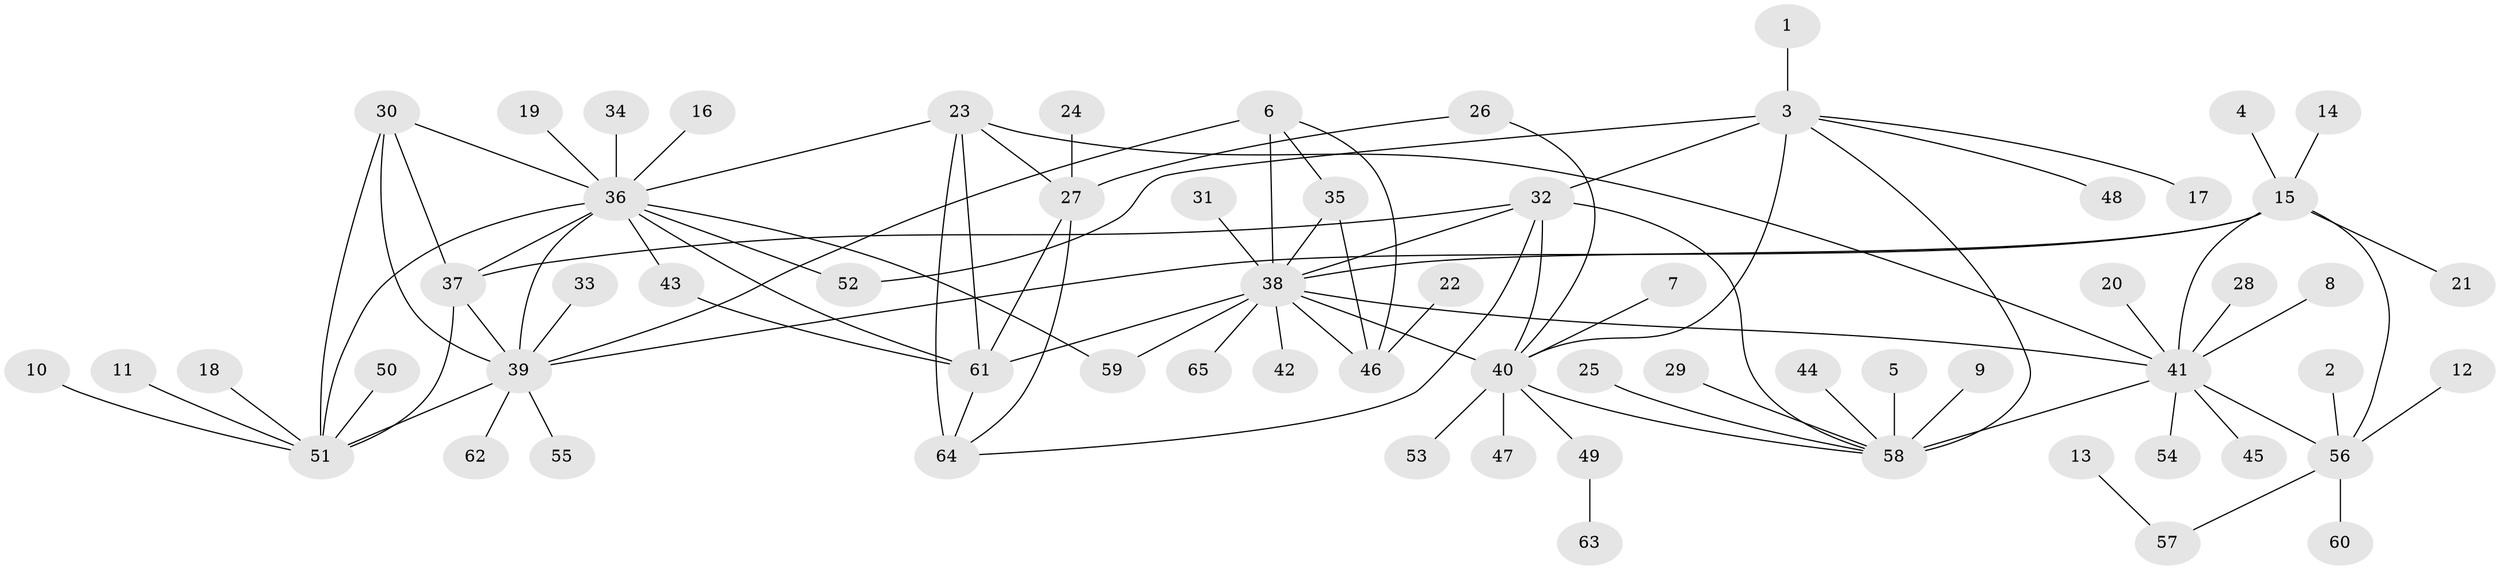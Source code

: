 // original degree distribution, {7: 0.05384615384615385, 8: 0.038461538461538464, 11: 0.015384615384615385, 9: 0.03076923076923077, 10: 0.023076923076923078, 5: 0.007692307692307693, 6: 0.038461538461538464, 13: 0.015384615384615385, 12: 0.007692307692307693, 2: 0.14615384615384616, 4: 0.007692307692307693, 1: 0.5692307692307692, 3: 0.046153846153846156}
// Generated by graph-tools (version 1.1) at 2025/50/03/09/25 03:50:40]
// undirected, 65 vertices, 93 edges
graph export_dot {
graph [start="1"]
  node [color=gray90,style=filled];
  1;
  2;
  3;
  4;
  5;
  6;
  7;
  8;
  9;
  10;
  11;
  12;
  13;
  14;
  15;
  16;
  17;
  18;
  19;
  20;
  21;
  22;
  23;
  24;
  25;
  26;
  27;
  28;
  29;
  30;
  31;
  32;
  33;
  34;
  35;
  36;
  37;
  38;
  39;
  40;
  41;
  42;
  43;
  44;
  45;
  46;
  47;
  48;
  49;
  50;
  51;
  52;
  53;
  54;
  55;
  56;
  57;
  58;
  59;
  60;
  61;
  62;
  63;
  64;
  65;
  1 -- 3 [weight=1.0];
  2 -- 56 [weight=1.0];
  3 -- 17 [weight=1.0];
  3 -- 32 [weight=3.0];
  3 -- 40 [weight=3.0];
  3 -- 48 [weight=1.0];
  3 -- 52 [weight=1.0];
  3 -- 58 [weight=3.0];
  4 -- 15 [weight=1.0];
  5 -- 58 [weight=1.0];
  6 -- 35 [weight=1.0];
  6 -- 38 [weight=3.0];
  6 -- 39 [weight=1.0];
  6 -- 46 [weight=1.0];
  7 -- 40 [weight=1.0];
  8 -- 41 [weight=1.0];
  9 -- 58 [weight=1.0];
  10 -- 51 [weight=1.0];
  11 -- 51 [weight=1.0];
  12 -- 56 [weight=1.0];
  13 -- 57 [weight=1.0];
  14 -- 15 [weight=1.0];
  15 -- 21 [weight=1.0];
  15 -- 38 [weight=1.0];
  15 -- 39 [weight=1.0];
  15 -- 41 [weight=4.0];
  15 -- 56 [weight=4.0];
  16 -- 36 [weight=1.0];
  18 -- 51 [weight=1.0];
  19 -- 36 [weight=1.0];
  20 -- 41 [weight=1.0];
  22 -- 46 [weight=1.0];
  23 -- 27 [weight=3.0];
  23 -- 36 [weight=1.0];
  23 -- 41 [weight=1.0];
  23 -- 61 [weight=3.0];
  23 -- 64 [weight=3.0];
  24 -- 27 [weight=1.0];
  25 -- 58 [weight=1.0];
  26 -- 27 [weight=1.0];
  26 -- 40 [weight=1.0];
  27 -- 61 [weight=1.0];
  27 -- 64 [weight=1.0];
  28 -- 41 [weight=1.0];
  29 -- 58 [weight=1.0];
  30 -- 36 [weight=1.0];
  30 -- 37 [weight=1.0];
  30 -- 39 [weight=2.0];
  30 -- 51 [weight=1.0];
  31 -- 38 [weight=1.0];
  32 -- 37 [weight=1.0];
  32 -- 38 [weight=1.0];
  32 -- 40 [weight=1.0];
  32 -- 58 [weight=1.0];
  32 -- 64 [weight=1.0];
  33 -- 39 [weight=1.0];
  34 -- 36 [weight=1.0];
  35 -- 38 [weight=3.0];
  35 -- 46 [weight=1.0];
  36 -- 37 [weight=1.0];
  36 -- 39 [weight=2.0];
  36 -- 43 [weight=1.0];
  36 -- 51 [weight=1.0];
  36 -- 52 [weight=1.0];
  36 -- 59 [weight=1.0];
  36 -- 61 [weight=1.0];
  37 -- 39 [weight=2.0];
  37 -- 51 [weight=1.0];
  38 -- 40 [weight=1.0];
  38 -- 41 [weight=1.0];
  38 -- 42 [weight=1.0];
  38 -- 46 [weight=3.0];
  38 -- 59 [weight=1.0];
  38 -- 61 [weight=1.0];
  38 -- 65 [weight=1.0];
  39 -- 51 [weight=2.0];
  39 -- 55 [weight=1.0];
  39 -- 62 [weight=1.0];
  40 -- 47 [weight=1.0];
  40 -- 49 [weight=1.0];
  40 -- 53 [weight=1.0];
  40 -- 58 [weight=1.0];
  41 -- 45 [weight=1.0];
  41 -- 54 [weight=1.0];
  41 -- 56 [weight=4.0];
  41 -- 58 [weight=1.0];
  43 -- 61 [weight=1.0];
  44 -- 58 [weight=1.0];
  49 -- 63 [weight=1.0];
  50 -- 51 [weight=1.0];
  56 -- 57 [weight=1.0];
  56 -- 60 [weight=1.0];
  61 -- 64 [weight=1.0];
}
